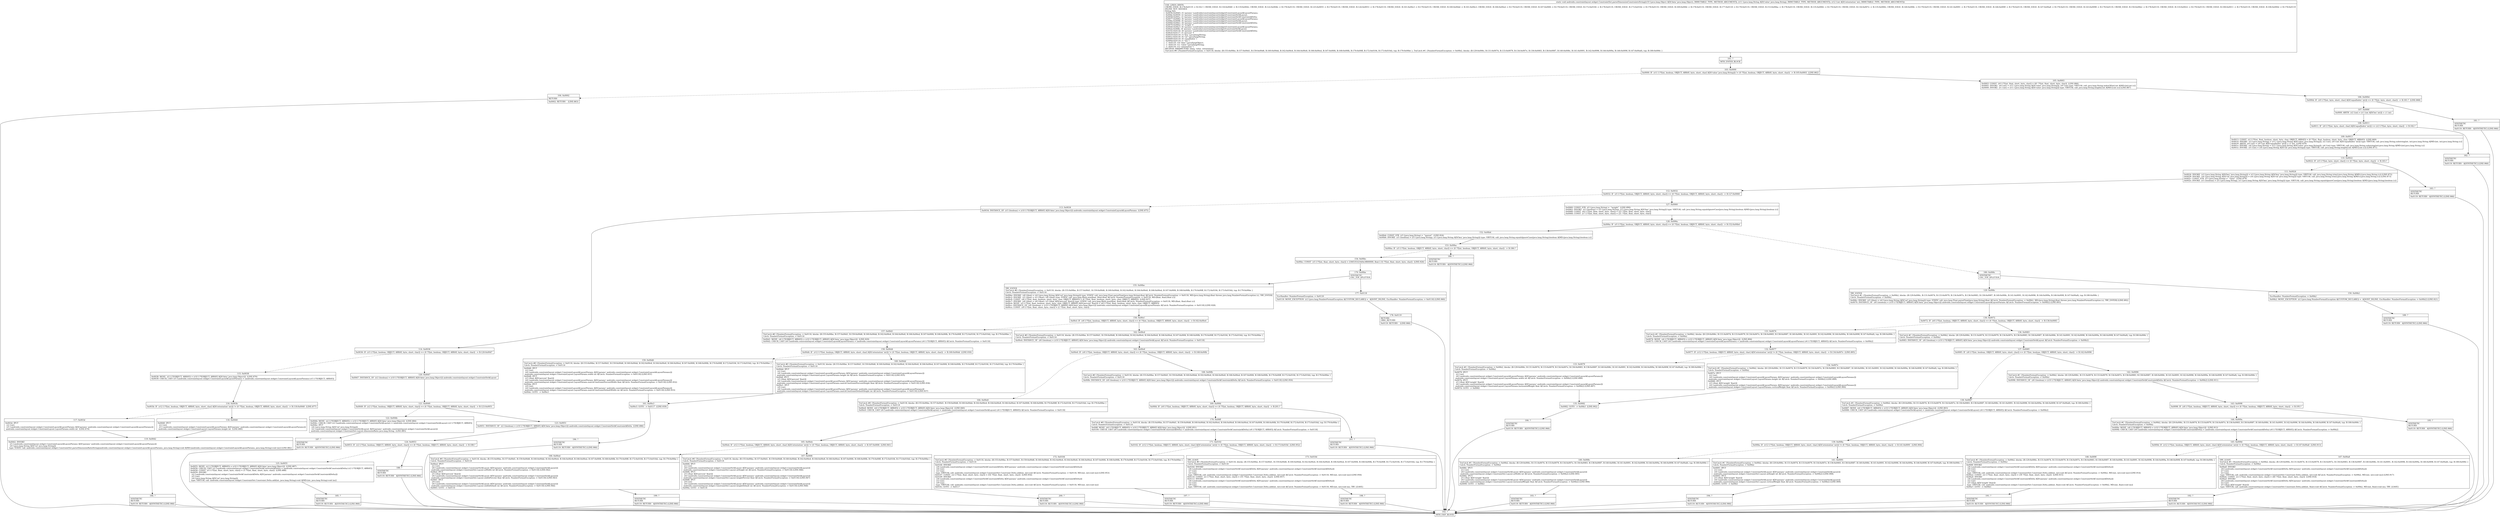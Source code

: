 digraph "CFG forandroidx.constraintlayout.widget.ConstraintSet.parseDimensionConstraintsString(Ljava\/lang\/Object;Ljava\/lang\/String;I)V" {
Node_101 [shape=record,label="{101\:\ ?|MTH_ENTER_BLOCK\l}"];
Node_103 [shape=record,label="{103\:\ 0x0000|0x0000: IF  (r11 I:??[int, boolean, OBJECT, ARRAY, byte, short, char] A[D('value' java.lang.String)]) != (0 ??[int, boolean, OBJECT, ARRAY, byte, short, char])  \-\> B:105:0x0003  (LINE:862)\l}"];
Node_104 [shape=record,label="{104\:\ 0x0002|RETURN\l|0x0002: RETURN    (LINE:863)\l}"];
Node_102 [shape=record,label="{102\:\ ?|MTH_EXIT_BLOCK\l}"];
Node_105 [shape=record,label="{105\:\ 0x0003|0x0003: CONST  (r0 I:??[int, float, short, byte, char]) = (61 ??[int, float, short, byte, char])  (LINE:866)\l0x0005: INVOKE  (r0 I:int) = (r11 I:java.lang.String A[D('value' java.lang.String)]), (r0 I:int) type: VIRTUAL call: java.lang.String.indexOf(int):int A[MD:(int):int (c)]\l0x0009: INVOKE  (r1 I:int) = (r11 I:java.lang.String A[D('value' java.lang.String)]) type: VIRTUAL call: java.lang.String.length():int A[MD:():int (c)] (LINE:867)\l}"];
Node_106 [shape=record,label="{106\:\ 0x000d|0x000d: IF  (r0 I:??[int, byte, short, char] A[D('equalIndex' int)]) \<= (0 ??[int, byte, short, char])  \-\> B:181:?  (LINE:868)\l}"];
Node_107 [shape=record,label="{107\:\ 0x000f|0x000f: ARITH  (r2 I:int) = (r1 I:int A[D('len' int)]) + (\-1 int) \l}"];
Node_108 [shape=record,label="{108\:\ 0x0011|0x0011: IF  (r0 I:??[int, byte, short, char] A[D('equalIndex' int)]) \>= (r2 I:??[int, byte, short, char])  \-\> B:182:? \l}"];
Node_109 [shape=record,label="{109\:\ 0x0013|0x0013: CONST  (r2 I:??[int, float, boolean, short, byte, char, OBJECT, ARRAY]) = (0 ??[int, float, boolean, short, byte, char, OBJECT, ARRAY])  (LINE:869)\l0x0014: INVOKE  (r3 I:java.lang.String) = (r11 I:java.lang.String A[D('value' java.lang.String)]), (r2 I:int), (r0 I:int A[D('equalIndex' int)]) type: VIRTUAL call: java.lang.String.substring(int, int):java.lang.String A[MD:(int, int):java.lang.String (c)]\l0x0018: ARITH  (r4 I:int) = (r0 I:int A[D('equalIndex' int)]) + (1 int)  (LINE:870)\l0x001a: INVOKE  (r4 I:java.lang.String) = (r11 I:java.lang.String A[D('value' java.lang.String)]), (r4 I:int) type: VIRTUAL call: java.lang.String.substring(int):java.lang.String A[MD:(int):java.lang.String (c)]\l0x001e: INVOKE  (r5 I:int) = (r4 I:java.lang.String A[D('val' java.lang.String)]) type: VIRTUAL call: java.lang.String.length():int A[MD:():int (c)] (LINE:871)\l}"];
Node_110 [shape=record,label="{110\:\ 0x0022|0x0022: IF  (r5 I:??[int, byte, short, char]) \<= (0 ??[int, byte, short, char])  \-\> B:183:? \l}"];
Node_111 [shape=record,label="{111\:\ 0x0024|0x0024: INVOKE  (r3 I:java.lang.String A[D('key' java.lang.String)]) = (r3 I:java.lang.String A[D('key' java.lang.String)]) type: VIRTUAL call: java.lang.String.trim():java.lang.String A[MD:():java.lang.String (c)] (LINE:872)\l0x0028: INVOKE  (r4 I:java.lang.String A[D('val' java.lang.String)]) = (r4 I:java.lang.String A[D('val' java.lang.String)]) type: VIRTUAL call: java.lang.String.trim():java.lang.String A[MD:():java.lang.String (c)] (LINE:873)\l0x002c: CONST_STR  (r5 I:java.lang.String) =  \"ratio\"  (LINE:874)\l0x002e: INVOKE  (r5 I:boolean) = (r5 I:java.lang.String), (r3 I:java.lang.String A[D('key' java.lang.String)]) type: VIRTUAL call: java.lang.String.equalsIgnoreCase(java.lang.String):boolean A[MD:(java.lang.String):boolean (c)]\l}"];
Node_112 [shape=record,label="{112\:\ 0x0032|0x0032: IF  (r5 I:??[int, boolean, OBJECT, ARRAY, byte, short, char]) == (0 ??[int, boolean, OBJECT, ARRAY, byte, short, char])  \-\> B:127:0x0060 \l}"];
Node_113 [shape=record,label="{113\:\ 0x0034|0x0034: INSTANCE_OF  (r5 I:boolean) = (r10 I:??[OBJECT, ARRAY] A[D('data' java.lang.Object)]) androidx.constraintlayout.widget.ConstraintLayout$LayoutParams  (LINE:875)\l}"];
Node_114 [shape=record,label="{114\:\ 0x0036|0x0036: IF  (r5 I:??[int, boolean, OBJECT, ARRAY, byte, short, char]) == (0 ??[int, boolean, OBJECT, ARRAY, byte, short, char])  \-\> B:120:0x0047 \l}"];
Node_115 [shape=record,label="{115\:\ 0x0038|0x0038: MOVE  (r5 I:??[OBJECT, ARRAY]) = (r10 I:??[OBJECT, ARRAY] A[D('data' java.lang.Object)])  (LINE:876)\l0x0039: CHECK_CAST (r5 I:androidx.constraintlayout.widget.ConstraintLayout$LayoutParams) = (androidx.constraintlayout.widget.ConstraintLayout$LayoutParams) (r5 I:??[OBJECT, ARRAY]) \l}"];
Node_116 [shape=record,label="{116\:\ 0x003b|0x003b: IF  (r12 I:??[int, boolean, OBJECT, ARRAY, byte, short, char] A[D('orientation' int)]) != (0 ??[int, boolean, OBJECT, ARRAY, byte, short, char])  \-\> B:118:0x0040  (LINE:877)\l}"];
Node_117 [shape=record,label="{117\:\ 0x003d|0x003d: IPUT  \l  (r2 I:int)\l  (r5 I:androidx.constraintlayout.widget.ConstraintLayout$LayoutParams A[D('params' androidx.constraintlayout.widget.ConstraintLayout$LayoutParams)])\l androidx.constraintlayout.widget.ConstraintLayout.LayoutParams.width int  (LINE:878)\l}"];
Node_119 [shape=record,label="{119\:\ 0x0042|0x0042: INVOKE  \l  (r5 I:androidx.constraintlayout.widget.ConstraintLayout$LayoutParams A[D('params' androidx.constraintlayout.widget.ConstraintLayout$LayoutParams)])\l  (r4 I:java.lang.String A[D('val' java.lang.String)])\l type: STATIC call: androidx.constraintlayout.widget.ConstraintSet.parseDimensionRatioString(androidx.constraintlayout.widget.ConstraintLayout$LayoutParams, java.lang.String):void A[MD:(androidx.constraintlayout.widget.ConstraintLayout$LayoutParams, java.lang.String):void (m)] (LINE:882)\l}"];
Node_184 [shape=record,label="{184\:\ ?|SYNTHETIC\lRETURN\l|0x0119: RETURN   A[SYNTHETIC] (LINE:966)\l}"];
Node_118 [shape=record,label="{118\:\ 0x0040|0x0040: IPUT  \l  (r2 I:int)\l  (r5 I:androidx.constraintlayout.widget.ConstraintLayout$LayoutParams A[D('params' androidx.constraintlayout.widget.ConstraintLayout$LayoutParams)])\l androidx.constraintlayout.widget.ConstraintLayout.LayoutParams.height int  (LINE:880)\l}"];
Node_120 [shape=record,label="{120\:\ 0x0047|0x0047: INSTANCE_OF  (r2 I:boolean) = (r10 I:??[OBJECT, ARRAY] A[D('data' java.lang.Object)]) androidx.constraintlayout.widget.ConstraintSet$Layout \l}"];
Node_121 [shape=record,label="{121\:\ 0x0049|0x0049: IF  (r2 I:??[int, boolean, OBJECT, ARRAY, byte, short, char]) == (0 ??[int, boolean, OBJECT, ARRAY, byte, short, char])  \-\> B:123:0x0051 \l}"];
Node_122 [shape=record,label="{122\:\ 0x004b|0x004b: MOVE  (r2 I:??[OBJECT, ARRAY]) = (r10 I:??[OBJECT, ARRAY] A[D('data' java.lang.Object)])  (LINE:884)\l0x004c: CHECK_CAST (r2 I:androidx.constraintlayout.widget.ConstraintSet$Layout) = (androidx.constraintlayout.widget.ConstraintSet$Layout) (r2 I:??[OBJECT, ARRAY]) \l0x004e: IPUT  \l  (r4 I:java.lang.String A[D('val' java.lang.String)])\l  (r2 I:androidx.constraintlayout.widget.ConstraintSet$Layout A[D('params' androidx.constraintlayout.widget.ConstraintSet$Layout)])\l androidx.constraintlayout.widget.ConstraintSet.Layout.dimensionRatio java.lang.String  (LINE:885)\l}"];
Node_187 [shape=record,label="{187\:\ ?|SYNTHETIC\lRETURN\l|0x0119: RETURN   A[SYNTHETIC] (LINE:966)\l}"];
Node_123 [shape=record,label="{123\:\ 0x0051|0x0051: INSTANCE_OF  (r2 I:boolean) = (r10 I:??[OBJECT, ARRAY] A[D('data' java.lang.Object)]) androidx.constraintlayout.widget.ConstraintSet$Constraint$Delta  (LINE:886)\l}"];
Node_124 [shape=record,label="{124\:\ 0x0053|0x0053: IF  (r2 I:??[int, boolean, OBJECT, ARRAY, byte, short, char]) == (0 ??[int, boolean, OBJECT, ARRAY, byte, short, char])  \-\> B:188:? \l}"];
Node_125 [shape=record,label="{125\:\ 0x0055|0x0055: MOVE  (r2 I:??[OBJECT, ARRAY]) = (r10 I:??[OBJECT, ARRAY] A[D('data' java.lang.Object)])  (LINE:887)\l0x0056: CHECK_CAST (r2 I:androidx.constraintlayout.widget.ConstraintSet$Constraint$Delta) = (androidx.constraintlayout.widget.ConstraintSet$Constraint$Delta) (r2 I:??[OBJECT, ARRAY]) \l0x0058: CONST  (r5 I:??[int, float, short, byte, char]) = (5 ??[int, float, short, byte, char])  (LINE:888)\l0x0059: INVOKE  \l  (r2 I:androidx.constraintlayout.widget.ConstraintSet$Constraint$Delta A[D('params' androidx.constraintlayout.widget.ConstraintSet$Constraint$Delta)])\l  (r5 I:int)\l  (r4 I:java.lang.String A[D('val' java.lang.String)])\l type: VIRTUAL call: androidx.constraintlayout.widget.ConstraintSet.Constraint.Delta.add(int, java.lang.String):void A[MD:(int, java.lang.String):void (m)]\l}"];
Node_185 [shape=record,label="{185\:\ ?|SYNTHETIC\lRETURN\l|0x0119: RETURN   A[SYNTHETIC] (LINE:966)\l}"];
Node_188 [shape=record,label="{188\:\ ?|SYNTHETIC\lRETURN\l|0x0119: RETURN   A[SYNTHETIC] (LINE:966)\l}"];
Node_127 [shape=record,label="{127\:\ 0x0060|0x0060: CONST_STR  (r5 I:java.lang.String) =  \"weight\"  (LINE:890)\l0x0062: INVOKE  (r5 I:boolean) = (r5 I:java.lang.String), (r3 I:java.lang.String A[D('key' java.lang.String)]) type: VIRTUAL call: java.lang.String.equalsIgnoreCase(java.lang.String):boolean A[MD:(java.lang.String):boolean (c)]\l0x0066: CONST  (r6 I:??[int, float, short, byte, char]) = (23 ??[int, float, short, byte, char]) \l0x0068: CONST  (r7 I:??[int, float, short, byte, char]) = (21 ??[int, float, short, byte, char]) \l}"];
Node_128 [shape=record,label="{128\:\ 0x006a|0x006a: IF  (r5 I:??[int, boolean, OBJECT, ARRAY, byte, short, char]) == (0 ??[int, boolean, OBJECT, ARRAY, byte, short, char])  \-\> B:152:0x00b4 \l}"];
Node_152 [shape=record,label="{152\:\ 0x00b4|0x00b4: CONST_STR  (r5 I:java.lang.String) =  \"parent\"  (LINE:924)\l0x00b6: INVOKE  (r5 I:boolean) = (r5 I:java.lang.String), (r3 I:java.lang.String A[D('key' java.lang.String)]) type: VIRTUAL call: java.lang.String.equalsIgnoreCase(java.lang.String):boolean A[MD:(java.lang.String):boolean (c)]\l}"];
Node_153 [shape=record,label="{153\:\ 0x00ba|0x00ba: IF  (r5 I:??[int, boolean, OBJECT, ARRAY, byte, short, char]) == (0 ??[int, boolean, OBJECT, ARRAY, byte, short, char])  \-\> B:186:? \l}"];
Node_154 [shape=record,label="{154\:\ 0x00bc|0x00bc: CONST  (r5 I:??[int, float, short, byte, char]) = (1065353216(0x3f800000, float:1.0) ??[int, float, short, byte, char])  (LINE:926)\l}"];
Node_179 [shape=record,label="{179\:\ 0x00be|SYNTHETIC\lEXC_TOP_SPLITTER\l}"];
Node_155 [shape=record,label="{155\:\ 0x00be|TRY_ENTER\lTryCatch #0 \{NumberFormatException \-\> 0x0118, blocks: (B:155:0x00be, B:157:0x00d1, B:159:0x00d6, B:160:0x00dd, B:162:0x00e4, B:164:0x00e8, B:166:0x00ed, B:167:0x00f4, B:168:0x00fb, B:170:0x00ff, B:172:0x0104, B:173:0x010d), top: B:179:0x00be \}\lCatch: NumberFormatException \-\> 0x0118\l|0x00be: INVOKE  (r8 I:float) = (r4 I:java.lang.String A[D('val' java.lang.String)]) type: STATIC call: java.lang.Float.parseFloat(java.lang.String):float A[Catch: NumberFormatException \-\> 0x0118, MD:(java.lang.String):float throws java.lang.NumberFormatException (c), TRY_ENTER]\l0x00c2: INVOKE  (r5 I:float) = (r5 I:float), (r8 I:float) type: STATIC call: java.lang.Math.min(float, float):float A[Catch: NumberFormatException \-\> 0x0118, MD:(float, float):float (c)]\l0x00c6: CONST  (r8 I:??[int, float, boolean, short, byte, char, OBJECT, ARRAY]) = (0 ??[int, float, boolean, short, byte, char, OBJECT, ARRAY])  (LINE:927)\l0x00c7: INVOKE  (r8 I:float) = (r8 I:float), (r5 I:float A[D('percent' float)]) type: STATIC call: java.lang.Math.max(float, float):float A[Catch: NumberFormatException \-\> 0x0118, MD:(float, float):float (c)]\l0x00cb: MOVE  (r5 I:??[int, float, boolean, short, byte, char, OBJECT, ARRAY] A[D('percent' float)]) = (r8 I:??[int, float, boolean, short, byte, char, OBJECT, ARRAY]) \l0x00cc: INSTANCE_OF  (r8 I:boolean) = (r10 I:??[OBJECT, ARRAY] A[D('data' java.lang.Object)]) androidx.constraintlayout.widget.ConstraintLayout$LayoutParams A[Catch: NumberFormatException \-\> 0x0118] (LINE:928)\l0x00ce: CONST  (r9 I:??[int, float, short, byte, char]) = (2 ??[int, float, short, byte, char]) \l}"];
Node_156 [shape=record,label="{156\:\ 0x00cf|0x00cf: IF  (r8 I:??[int, boolean, OBJECT, ARRAY, byte, short, char]) == (0 ??[int, boolean, OBJECT, ARRAY, byte, short, char])  \-\> B:162:0x00e4 \l}"];
Node_157 [shape=record,label="{157\:\ 0x00d1|TryCatch #0 \{NumberFormatException \-\> 0x0118, blocks: (B:155:0x00be, B:157:0x00d1, B:159:0x00d6, B:160:0x00dd, B:162:0x00e4, B:164:0x00e8, B:166:0x00ed, B:167:0x00f4, B:168:0x00fb, B:170:0x00ff, B:172:0x0104, B:173:0x010d), top: B:179:0x00be \}\lCatch: NumberFormatException \-\> 0x0118\l|0x00d1: MOVE  (r6 I:??[OBJECT, ARRAY]) = (r10 I:??[OBJECT, ARRAY] A[D('data' java.lang.Object)])  (LINE:929)\l0x00d2: CHECK_CAST (r6 I:androidx.constraintlayout.widget.ConstraintLayout$LayoutParams) = (androidx.constraintlayout.widget.ConstraintLayout$LayoutParams) (r6 I:??[OBJECT, ARRAY]) A[Catch: NumberFormatException \-\> 0x0118]\l}"];
Node_158 [shape=record,label="{158\:\ 0x00d4|0x00d4: IF  (r12 I:??[int, boolean, OBJECT, ARRAY, byte, short, char] A[D('orientation' int)]) != (0 ??[int, boolean, OBJECT, ARRAY, byte, short, char])  \-\> B:160:0x00dd  (LINE:930)\l}"];
Node_159 [shape=record,label="{159\:\ 0x00d6|TryCatch #0 \{NumberFormatException \-\> 0x0118, blocks: (B:155:0x00be, B:157:0x00d1, B:159:0x00d6, B:160:0x00dd, B:162:0x00e4, B:164:0x00e8, B:166:0x00ed, B:167:0x00f4, B:168:0x00fb, B:170:0x00ff, B:172:0x0104, B:173:0x010d), top: B:179:0x00be \}\lCatch: NumberFormatException \-\> 0x0118\l|0x00d6: IPUT  \l  (r2 I:int)\l  (r6 I:androidx.constraintlayout.widget.ConstraintLayout$LayoutParams A[D('params' androidx.constraintlayout.widget.ConstraintLayout$LayoutParams)])\l androidx.constraintlayout.widget.ConstraintLayout.LayoutParams.width int A[Catch: NumberFormatException \-\> 0x0118] (LINE:931)\l0x00d8: IPUT  \l  (r5 I:float A[D('percent' float)])\l  (r6 I:androidx.constraintlayout.widget.ConstraintLayout$LayoutParams A[D('params' androidx.constraintlayout.widget.ConstraintLayout$LayoutParams)])\l androidx.constraintlayout.widget.ConstraintLayout.LayoutParams.matchConstraintPercentWidth float A[Catch: NumberFormatException \-\> 0x0118] (LINE:932)\l0x00da: IPUT  \l  (r9 I:int)\l  (r6 I:androidx.constraintlayout.widget.ConstraintLayout$LayoutParams A[D('params' androidx.constraintlayout.widget.ConstraintLayout$LayoutParams)])\l androidx.constraintlayout.widget.ConstraintLayout.LayoutParams.matchConstraintDefaultWidth int A[Catch: NumberFormatException \-\> 0x0118] (LINE:933)\l0x00dc: GOTO  \-\> 0x00e3 \l}"];
Node_161 [shape=record,label="{161\:\ 0x00e3|0x00e3: GOTO  \-\> 0x0117  (LINE:939)\l}"];
Node_196 [shape=record,label="{196\:\ ?|SYNTHETIC\lRETURN\l|0x0119: RETURN   A[SYNTHETIC] (LINE:966)\l}"];
Node_160 [shape=record,label="{160\:\ 0x00dd|TryCatch #0 \{NumberFormatException \-\> 0x0118, blocks: (B:155:0x00be, B:157:0x00d1, B:159:0x00d6, B:160:0x00dd, B:162:0x00e4, B:164:0x00e8, B:166:0x00ed, B:167:0x00f4, B:168:0x00fb, B:170:0x00ff, B:172:0x0104, B:173:0x010d), top: B:179:0x00be \}\lCatch: NumberFormatException \-\> 0x0118\l|0x00dd: IPUT  \l  (r2 I:int)\l  (r6 I:androidx.constraintlayout.widget.ConstraintLayout$LayoutParams A[D('params' androidx.constraintlayout.widget.ConstraintLayout$LayoutParams)])\l androidx.constraintlayout.widget.ConstraintLayout.LayoutParams.height int A[Catch: NumberFormatException \-\> 0x0118] (LINE:935)\l0x00df: IPUT  \l  (r5 I:float A[D('percent' float)])\l  (r6 I:androidx.constraintlayout.widget.ConstraintLayout$LayoutParams A[D('params' androidx.constraintlayout.widget.ConstraintLayout$LayoutParams)])\l androidx.constraintlayout.widget.ConstraintLayout.LayoutParams.matchConstraintPercentHeight float A[Catch: NumberFormatException \-\> 0x0118] (LINE:936)\l0x00e1: IPUT  \l  (r9 I:int)\l  (r6 I:androidx.constraintlayout.widget.ConstraintLayout$LayoutParams A[D('params' androidx.constraintlayout.widget.ConstraintLayout$LayoutParams)])\l androidx.constraintlayout.widget.ConstraintLayout.LayoutParams.matchConstraintDefaultHeight int A[Catch: NumberFormatException \-\> 0x0118] (LINE:937)\l}"];
Node_162 [shape=record,label="{162\:\ 0x00e4|TryCatch #0 \{NumberFormatException \-\> 0x0118, blocks: (B:155:0x00be, B:157:0x00d1, B:159:0x00d6, B:160:0x00dd, B:162:0x00e4, B:164:0x00e8, B:166:0x00ed, B:167:0x00f4, B:168:0x00fb, B:170:0x00ff, B:172:0x0104, B:173:0x010d), top: B:179:0x00be \}\lCatch: NumberFormatException \-\> 0x0118\l|0x00e4: INSTANCE_OF  (r8 I:boolean) = (r10 I:??[OBJECT, ARRAY] A[D('data' java.lang.Object)]) androidx.constraintlayout.widget.ConstraintSet$Layout A[Catch: NumberFormatException \-\> 0x0118]\l}"];
Node_163 [shape=record,label="{163\:\ 0x00e6|0x00e6: IF  (r8 I:??[int, boolean, OBJECT, ARRAY, byte, short, char]) == (0 ??[int, boolean, OBJECT, ARRAY, byte, short, char])  \-\> B:168:0x00fb \l}"];
Node_164 [shape=record,label="{164\:\ 0x00e8|TryCatch #0 \{NumberFormatException \-\> 0x0118, blocks: (B:155:0x00be, B:157:0x00d1, B:159:0x00d6, B:160:0x00dd, B:162:0x00e4, B:164:0x00e8, B:166:0x00ed, B:167:0x00f4, B:168:0x00fb, B:170:0x00ff, B:172:0x0104, B:173:0x010d), top: B:179:0x00be \}\lCatch: NumberFormatException \-\> 0x0118\l|0x00e8: MOVE  (r6 I:??[OBJECT, ARRAY]) = (r10 I:??[OBJECT, ARRAY] A[D('data' java.lang.Object)])  (LINE:940)\l0x00e9: CHECK_CAST (r6 I:androidx.constraintlayout.widget.ConstraintSet$Layout) = (androidx.constraintlayout.widget.ConstraintSet$Layout) (r6 I:??[OBJECT, ARRAY]) A[Catch: NumberFormatException \-\> 0x0118]\l}"];
Node_165 [shape=record,label="{165\:\ 0x00eb|0x00eb: IF  (r12 I:??[int, boolean, OBJECT, ARRAY, byte, short, char] A[D('orientation' int)]) != (0 ??[int, boolean, OBJECT, ARRAY, byte, short, char])  \-\> B:167:0x00f4  (LINE:941)\l}"];
Node_166 [shape=record,label="{166\:\ 0x00ed|TryCatch #0 \{NumberFormatException \-\> 0x0118, blocks: (B:155:0x00be, B:157:0x00d1, B:159:0x00d6, B:160:0x00dd, B:162:0x00e4, B:164:0x00e8, B:166:0x00ed, B:167:0x00f4, B:168:0x00fb, B:170:0x00ff, B:172:0x0104, B:173:0x010d), top: B:179:0x00be \}\lCatch: NumberFormatException \-\> 0x0118\l|0x00ed: IPUT  \l  (r2 I:int)\l  (r6 I:androidx.constraintlayout.widget.ConstraintSet$Layout A[D('params' androidx.constraintlayout.widget.ConstraintSet$Layout)])\l androidx.constraintlayout.widget.ConstraintSet.Layout.mWidth int A[Catch: NumberFormatException \-\> 0x0118] (LINE:942)\l0x00ef: IPUT  \l  (r5 I:float A[D('percent' float)])\l  (r6 I:androidx.constraintlayout.widget.ConstraintSet$Layout A[D('params' androidx.constraintlayout.widget.ConstraintSet$Layout)])\l androidx.constraintlayout.widget.ConstraintSet.Layout.widthPercent float A[Catch: NumberFormatException \-\> 0x0118] (LINE:943)\l0x00f1: IPUT  \l  (r9 I:int)\l  (r6 I:androidx.constraintlayout.widget.ConstraintSet$Layout A[D('params' androidx.constraintlayout.widget.ConstraintSet$Layout)])\l androidx.constraintlayout.widget.ConstraintSet.Layout.widthDefault int A[Catch: NumberFormatException \-\> 0x0118] (LINE:944)\l0x00f3: GOTO  \-\> 0x0116 \l}"];
Node_199 [shape=record,label="{199\:\ ?|SYNTHETIC\lRETURN\l|0x0119: RETURN   A[SYNTHETIC] (LINE:966)\l}"];
Node_167 [shape=record,label="{167\:\ 0x00f4|TryCatch #0 \{NumberFormatException \-\> 0x0118, blocks: (B:155:0x00be, B:157:0x00d1, B:159:0x00d6, B:160:0x00dd, B:162:0x00e4, B:164:0x00e8, B:166:0x00ed, B:167:0x00f4, B:168:0x00fb, B:170:0x00ff, B:172:0x0104, B:173:0x010d), top: B:179:0x00be \}\lCatch: NumberFormatException \-\> 0x0118\l|0x00f4: IPUT  \l  (r2 I:int)\l  (r6 I:androidx.constraintlayout.widget.ConstraintSet$Layout A[D('params' androidx.constraintlayout.widget.ConstraintSet$Layout)])\l androidx.constraintlayout.widget.ConstraintSet.Layout.mHeight int A[Catch: NumberFormatException \-\> 0x0118] (LINE:946)\l0x00f6: IPUT  \l  (r5 I:float A[D('percent' float)])\l  (r6 I:androidx.constraintlayout.widget.ConstraintSet$Layout A[D('params' androidx.constraintlayout.widget.ConstraintSet$Layout)])\l androidx.constraintlayout.widget.ConstraintSet.Layout.heightPercent float A[Catch: NumberFormatException \-\> 0x0118] (LINE:947)\l0x00f8: IPUT  \l  (r9 I:int)\l  (r6 I:androidx.constraintlayout.widget.ConstraintSet$Layout A[D('params' androidx.constraintlayout.widget.ConstraintSet$Layout)])\l androidx.constraintlayout.widget.ConstraintSet.Layout.heightDefault int A[Catch: NumberFormatException \-\> 0x0118] (LINE:948)\l0x00fa: GOTO  \-\> 0x0116 \l}"];
Node_200 [shape=record,label="{200\:\ ?|SYNTHETIC\lRETURN\l|0x0119: RETURN   A[SYNTHETIC] (LINE:966)\l}"];
Node_168 [shape=record,label="{168\:\ 0x00fb|TryCatch #0 \{NumberFormatException \-\> 0x0118, blocks: (B:155:0x00be, B:157:0x00d1, B:159:0x00d6, B:160:0x00dd, B:162:0x00e4, B:164:0x00e8, B:166:0x00ed, B:167:0x00f4, B:168:0x00fb, B:170:0x00ff, B:172:0x0104, B:173:0x010d), top: B:179:0x00be \}\lCatch: NumberFormatException \-\> 0x0118\l|0x00fb: INSTANCE_OF  (r8 I:boolean) = (r10 I:??[OBJECT, ARRAY] A[D('data' java.lang.Object)]) androidx.constraintlayout.widget.ConstraintSet$Constraint$Delta A[Catch: NumberFormatException \-\> 0x0118] (LINE:950)\l}"];
Node_169 [shape=record,label="{169\:\ 0x00fd|0x00fd: IF  (r8 I:??[int, boolean, OBJECT, ARRAY, byte, short, char]) == (0 ??[int, boolean, OBJECT, ARRAY, byte, short, char])  \-\> B:201:? \l}"];
Node_170 [shape=record,label="{170\:\ 0x00ff|TryCatch #0 \{NumberFormatException \-\> 0x0118, blocks: (B:155:0x00be, B:157:0x00d1, B:159:0x00d6, B:160:0x00dd, B:162:0x00e4, B:164:0x00e8, B:166:0x00ed, B:167:0x00f4, B:168:0x00fb, B:170:0x00ff, B:172:0x0104, B:173:0x010d), top: B:179:0x00be \}\lCatch: NumberFormatException \-\> 0x0118\l|0x00ff: MOVE  (r8 I:??[OBJECT, ARRAY]) = (r10 I:??[OBJECT, ARRAY] A[D('data' java.lang.Object)])  (LINE:951)\l0x0100: CHECK_CAST (r8 I:androidx.constraintlayout.widget.ConstraintSet$Constraint$Delta) = (androidx.constraintlayout.widget.ConstraintSet$Constraint$Delta) (r8 I:??[OBJECT, ARRAY]) A[Catch: NumberFormatException \-\> 0x0118]\l}"];
Node_171 [shape=record,label="{171\:\ 0x0102|0x0102: IF  (r12 I:??[int, boolean, OBJECT, ARRAY, byte, short, char] A[D('orientation' int)]) != (0 ??[int, boolean, OBJECT, ARRAY, byte, short, char])  \-\> B:173:0x010d  (LINE:952)\l}"];
Node_172 [shape=record,label="{172\:\ 0x0104|TryCatch #0 \{NumberFormatException \-\> 0x0118, blocks: (B:155:0x00be, B:157:0x00d1, B:159:0x00d6, B:160:0x00dd, B:162:0x00e4, B:164:0x00e8, B:166:0x00ed, B:167:0x00f4, B:168:0x00fb, B:170:0x00ff, B:172:0x0104, B:173:0x010d), top: B:179:0x00be \}\lCatch: NumberFormatException \-\> 0x0118\l|0x0104: INVOKE  \l  (r8 I:androidx.constraintlayout.widget.ConstraintSet$Constraint$Delta A[D('params' androidx.constraintlayout.widget.ConstraintSet$Constraint$Delta)])\l  (r6 I:int)\l  (r2 I:int)\l type: VIRTUAL call: androidx.constraintlayout.widget.ConstraintSet.Constraint.Delta.add(int, int):void A[Catch: NumberFormatException \-\> 0x0118, MD:(int, int):void (m)] (LINE:953)\l0x0107: CONST  (r2 I:??[int, float, short, byte, char]) = (54 ??[int, float, short, byte, char])  (LINE:954)\l0x0109: INVOKE  \l  (r8 I:androidx.constraintlayout.widget.ConstraintSet$Constraint$Delta A[D('params' androidx.constraintlayout.widget.ConstraintSet$Constraint$Delta)])\l  (r2 I:int)\l  (r9 I:int)\l type: VIRTUAL call: androidx.constraintlayout.widget.ConstraintSet.Constraint.Delta.add(int, int):void A[Catch: NumberFormatException \-\> 0x0118, MD:(int, int):void (m)]\l0x010c: GOTO  \-\> 0x0117 \l}"];
Node_197 [shape=record,label="{197\:\ ?|SYNTHETIC\lRETURN\l|0x0119: RETURN   A[SYNTHETIC] (LINE:966)\l}"];
Node_173 [shape=record,label="{173\:\ 0x010d|TRY_LEAVE\lTryCatch #0 \{NumberFormatException \-\> 0x0118, blocks: (B:155:0x00be, B:157:0x00d1, B:159:0x00d6, B:160:0x00dd, B:162:0x00e4, B:164:0x00e8, B:166:0x00ed, B:167:0x00f4, B:168:0x00fb, B:170:0x00ff, B:172:0x0104, B:173:0x010d), top: B:179:0x00be \}\lCatch: NumberFormatException \-\> 0x0118\l|0x010d: INVOKE  \l  (r8 I:androidx.constraintlayout.widget.ConstraintSet$Constraint$Delta A[D('params' androidx.constraintlayout.widget.ConstraintSet$Constraint$Delta)])\l  (r7 I:int)\l  (r2 I:int)\l type: VIRTUAL call: androidx.constraintlayout.widget.ConstraintSet.Constraint.Delta.add(int, int):void A[Catch: NumberFormatException \-\> 0x0118, MD:(int, int):void (m)] (LINE:956)\l0x0110: CONST  (r2 I:??[int, float, short, byte, char]) = (55 ??[int, float, short, byte, char])  (LINE:957)\l0x0112: INVOKE  \l  (r8 I:androidx.constraintlayout.widget.ConstraintSet$Constraint$Delta A[D('params' androidx.constraintlayout.widget.ConstraintSet$Constraint$Delta)])\l  (r2 I:int)\l  (r9 I:int)\l type: VIRTUAL call: androidx.constraintlayout.widget.ConstraintSet.Constraint.Delta.add(int, int):void A[Catch: NumberFormatException \-\> 0x0118, MD:(int, int):void (m), TRY_LEAVE]\l}"];
Node_198 [shape=record,label="{198\:\ ?|SYNTHETIC\lRETURN\l|0x0119: RETURN   A[SYNTHETIC] (LINE:966)\l}"];
Node_201 [shape=record,label="{201\:\ ?|SYNTHETIC\lRETURN\l|0x0119: RETURN   A[SYNTHETIC] (LINE:966)\l}"];
Node_177 [shape=record,label="{177\:\ 0x0118|ExcHandler: NumberFormatException \-\> 0x0118\l|0x0118: MOVE_EXCEPTION  (r2 I:java.lang.NumberFormatException A[CUSTOM_DECLARE]) =  A[DONT_INLINE, ExcHandler: NumberFormatException \-\> 0x0118] (LINE:960)\l}"];
Node_178 [shape=record,label="{178\:\ 0x0119|RETURN\lORIG_RETURN\l|0x0119: RETURN    (LINE:966)\l}"];
Node_186 [shape=record,label="{186\:\ ?|SYNTHETIC\lRETURN\l|0x0119: RETURN   A[SYNTHETIC] (LINE:966)\l}"];
Node_180 [shape=record,label="{180\:\ 0x006c|SYNTHETIC\lEXC_TOP_SPLITTER\l}"];
Node_129 [shape=record,label="{129\:\ 0x006c|TRY_ENTER\lTryCatch #1 \{NumberFormatException \-\> 0x00b2, blocks: (B:129:0x006c, B:131:0x0074, B:133:0x0079, B:134:0x007e, B:136:0x0083, B:138:0x0087, B:140:0x008c, B:141:0x0091, B:142:0x0096, B:144:0x009a, B:146:0x009f, B:147:0x00a8), top: B:180:0x006c \}\lCatch: NumberFormatException \-\> 0x00b2\l|0x006c: INVOKE  (r5 I:float) = (r4 I:java.lang.String A[D('val' java.lang.String)]) type: STATIC call: java.lang.Float.parseFloat(java.lang.String):float A[Catch: NumberFormatException \-\> 0x00b2, MD:(java.lang.String):float throws java.lang.NumberFormatException (c), TRY_ENTER] (LINE:892)\l0x0070: INSTANCE_OF  (r8 I:boolean) = (r10 I:??[OBJECT, ARRAY] A[D('data' java.lang.Object)]) androidx.constraintlayout.widget.ConstraintLayout$LayoutParams A[Catch: NumberFormatException \-\> 0x00b2] (LINE:893)\l}"];
Node_130 [shape=record,label="{130\:\ 0x0072|0x0072: IF  (r8 I:??[int, boolean, OBJECT, ARRAY, byte, short, char]) == (0 ??[int, boolean, OBJECT, ARRAY, byte, short, char])  \-\> B:136:0x0083 \l}"];
Node_131 [shape=record,label="{131\:\ 0x0074|TryCatch #1 \{NumberFormatException \-\> 0x00b2, blocks: (B:129:0x006c, B:131:0x0074, B:133:0x0079, B:134:0x007e, B:136:0x0083, B:138:0x0087, B:140:0x008c, B:141:0x0091, B:142:0x0096, B:144:0x009a, B:146:0x009f, B:147:0x00a8), top: B:180:0x006c \}\lCatch: NumberFormatException \-\> 0x00b2\l|0x0074: MOVE  (r6 I:??[OBJECT, ARRAY]) = (r10 I:??[OBJECT, ARRAY] A[D('data' java.lang.Object)])  (LINE:894)\l0x0075: CHECK_CAST (r6 I:androidx.constraintlayout.widget.ConstraintLayout$LayoutParams) = (androidx.constraintlayout.widget.ConstraintLayout$LayoutParams) (r6 I:??[OBJECT, ARRAY]) A[Catch: NumberFormatException \-\> 0x00b2]\l}"];
Node_132 [shape=record,label="{132\:\ 0x0077|0x0077: IF  (r12 I:??[int, boolean, OBJECT, ARRAY, byte, short, char] A[D('orientation' int)]) != (0 ??[int, boolean, OBJECT, ARRAY, byte, short, char])  \-\> B:134:0x007e  (LINE:895)\l}"];
Node_133 [shape=record,label="{133\:\ 0x0079|TryCatch #1 \{NumberFormatException \-\> 0x00b2, blocks: (B:129:0x006c, B:131:0x0074, B:133:0x0079, B:134:0x007e, B:136:0x0083, B:138:0x0087, B:140:0x008c, B:141:0x0091, B:142:0x0096, B:144:0x009a, B:146:0x009f, B:147:0x00a8), top: B:180:0x006c \}\lCatch: NumberFormatException \-\> 0x00b2\l|0x0079: IPUT  \l  (r2 I:int)\l  (r6 I:androidx.constraintlayout.widget.ConstraintLayout$LayoutParams A[D('params' androidx.constraintlayout.widget.ConstraintLayout$LayoutParams)])\l androidx.constraintlayout.widget.ConstraintLayout.LayoutParams.width int A[Catch: NumberFormatException \-\> 0x00b2] (LINE:896)\l0x007b: IPUT  \l  (r5 I:float A[D('weight' float)])\l  (r6 I:androidx.constraintlayout.widget.ConstraintLayout$LayoutParams A[D('params' androidx.constraintlayout.widget.ConstraintLayout$LayoutParams)])\l androidx.constraintlayout.widget.ConstraintLayout.LayoutParams.horizontalWeight float A[Catch: NumberFormatException \-\> 0x00b2] (LINE:897)\l0x007d: GOTO  \-\> 0x0082 \l}"];
Node_135 [shape=record,label="{135\:\ 0x0082|0x0082: GOTO  \-\> 0x00b3  (LINE:902)\l}"];
Node_190 [shape=record,label="{190\:\ ?|SYNTHETIC\lRETURN\l|0x0119: RETURN   A[SYNTHETIC] (LINE:966)\l}"];
Node_134 [shape=record,label="{134\:\ 0x007e|TryCatch #1 \{NumberFormatException \-\> 0x00b2, blocks: (B:129:0x006c, B:131:0x0074, B:133:0x0079, B:134:0x007e, B:136:0x0083, B:138:0x0087, B:140:0x008c, B:141:0x0091, B:142:0x0096, B:144:0x009a, B:146:0x009f, B:147:0x00a8), top: B:180:0x006c \}\lCatch: NumberFormatException \-\> 0x00b2\l|0x007e: IPUT  \l  (r2 I:int)\l  (r6 I:androidx.constraintlayout.widget.ConstraintLayout$LayoutParams A[D('params' androidx.constraintlayout.widget.ConstraintLayout$LayoutParams)])\l androidx.constraintlayout.widget.ConstraintLayout.LayoutParams.height int A[Catch: NumberFormatException \-\> 0x00b2] (LINE:899)\l0x0080: IPUT  \l  (r5 I:float A[D('weight' float)])\l  (r6 I:androidx.constraintlayout.widget.ConstraintLayout$LayoutParams A[D('params' androidx.constraintlayout.widget.ConstraintLayout$LayoutParams)])\l androidx.constraintlayout.widget.ConstraintLayout.LayoutParams.verticalWeight float A[Catch: NumberFormatException \-\> 0x00b2] (LINE:900)\l}"];
Node_136 [shape=record,label="{136\:\ 0x0083|TryCatch #1 \{NumberFormatException \-\> 0x00b2, blocks: (B:129:0x006c, B:131:0x0074, B:133:0x0079, B:134:0x007e, B:136:0x0083, B:138:0x0087, B:140:0x008c, B:141:0x0091, B:142:0x0096, B:144:0x009a, B:146:0x009f, B:147:0x00a8), top: B:180:0x006c \}\lCatch: NumberFormatException \-\> 0x00b2\l|0x0083: INSTANCE_OF  (r8 I:boolean) = (r10 I:??[OBJECT, ARRAY] A[D('data' java.lang.Object)]) androidx.constraintlayout.widget.ConstraintSet$Layout A[Catch: NumberFormatException \-\> 0x00b2]\l}"];
Node_137 [shape=record,label="{137\:\ 0x0085|0x0085: IF  (r8 I:??[int, boolean, OBJECT, ARRAY, byte, short, char]) == (0 ??[int, boolean, OBJECT, ARRAY, byte, short, char])  \-\> B:142:0x0096 \l}"];
Node_138 [shape=record,label="{138\:\ 0x0087|TryCatch #1 \{NumberFormatException \-\> 0x00b2, blocks: (B:129:0x006c, B:131:0x0074, B:133:0x0079, B:134:0x007e, B:136:0x0083, B:138:0x0087, B:140:0x008c, B:141:0x0091, B:142:0x0096, B:144:0x009a, B:146:0x009f, B:147:0x00a8), top: B:180:0x006c \}\lCatch: NumberFormatException \-\> 0x00b2\l|0x0087: MOVE  (r6 I:??[OBJECT, ARRAY]) = (r10 I:??[OBJECT, ARRAY] A[D('data' java.lang.Object)])  (LINE:903)\l0x0088: CHECK_CAST (r6 I:androidx.constraintlayout.widget.ConstraintSet$Layout) = (androidx.constraintlayout.widget.ConstraintSet$Layout) (r6 I:??[OBJECT, ARRAY]) A[Catch: NumberFormatException \-\> 0x00b2]\l}"];
Node_139 [shape=record,label="{139\:\ 0x008a|0x008a: IF  (r12 I:??[int, boolean, OBJECT, ARRAY, byte, short, char] A[D('orientation' int)]) != (0 ??[int, boolean, OBJECT, ARRAY, byte, short, char])  \-\> B:141:0x0091  (LINE:904)\l}"];
Node_140 [shape=record,label="{140\:\ 0x008c|TryCatch #1 \{NumberFormatException \-\> 0x00b2, blocks: (B:129:0x006c, B:131:0x0074, B:133:0x0079, B:134:0x007e, B:136:0x0083, B:138:0x0087, B:140:0x008c, B:141:0x0091, B:142:0x0096, B:144:0x009a, B:146:0x009f, B:147:0x00a8), top: B:180:0x006c \}\lCatch: NumberFormatException \-\> 0x00b2\l|0x008c: IPUT  \l  (r2 I:int)\l  (r6 I:androidx.constraintlayout.widget.ConstraintSet$Layout A[D('params' androidx.constraintlayout.widget.ConstraintSet$Layout)])\l androidx.constraintlayout.widget.ConstraintSet.Layout.mWidth int A[Catch: NumberFormatException \-\> 0x00b2] (LINE:905)\l0x008e: IPUT  \l  (r5 I:float A[D('weight' float)])\l  (r6 I:androidx.constraintlayout.widget.ConstraintSet$Layout A[D('params' androidx.constraintlayout.widget.ConstraintSet$Layout)])\l androidx.constraintlayout.widget.ConstraintSet.Layout.horizontalWeight float A[Catch: NumberFormatException \-\> 0x00b2] (LINE:906)\l0x0090: GOTO  \-\> 0x00b1 \l}"];
Node_193 [shape=record,label="{193\:\ ?|SYNTHETIC\lRETURN\l|0x0119: RETURN   A[SYNTHETIC] (LINE:966)\l}"];
Node_141 [shape=record,label="{141\:\ 0x0091|TryCatch #1 \{NumberFormatException \-\> 0x00b2, blocks: (B:129:0x006c, B:131:0x0074, B:133:0x0079, B:134:0x007e, B:136:0x0083, B:138:0x0087, B:140:0x008c, B:141:0x0091, B:142:0x0096, B:144:0x009a, B:146:0x009f, B:147:0x00a8), top: B:180:0x006c \}\lCatch: NumberFormatException \-\> 0x00b2\l|0x0091: IPUT  \l  (r2 I:int)\l  (r6 I:androidx.constraintlayout.widget.ConstraintSet$Layout A[D('params' androidx.constraintlayout.widget.ConstraintSet$Layout)])\l androidx.constraintlayout.widget.ConstraintSet.Layout.mHeight int A[Catch: NumberFormatException \-\> 0x00b2] (LINE:908)\l0x0093: IPUT  \l  (r5 I:float A[D('weight' float)])\l  (r6 I:androidx.constraintlayout.widget.ConstraintSet$Layout A[D('params' androidx.constraintlayout.widget.ConstraintSet$Layout)])\l androidx.constraintlayout.widget.ConstraintSet.Layout.verticalWeight float A[Catch: NumberFormatException \-\> 0x00b2] (LINE:909)\l0x0095: GOTO  \-\> 0x00b1 \l}"];
Node_194 [shape=record,label="{194\:\ ?|SYNTHETIC\lRETURN\l|0x0119: RETURN   A[SYNTHETIC] (LINE:966)\l}"];
Node_142 [shape=record,label="{142\:\ 0x0096|TryCatch #1 \{NumberFormatException \-\> 0x00b2, blocks: (B:129:0x006c, B:131:0x0074, B:133:0x0079, B:134:0x007e, B:136:0x0083, B:138:0x0087, B:140:0x008c, B:141:0x0091, B:142:0x0096, B:144:0x009a, B:146:0x009f, B:147:0x00a8), top: B:180:0x006c \}\lCatch: NumberFormatException \-\> 0x00b2\l|0x0096: INSTANCE_OF  (r8 I:boolean) = (r10 I:??[OBJECT, ARRAY] A[D('data' java.lang.Object)]) androidx.constraintlayout.widget.ConstraintSet$Constraint$Delta A[Catch: NumberFormatException \-\> 0x00b2] (LINE:911)\l}"];
Node_143 [shape=record,label="{143\:\ 0x0098|0x0098: IF  (r8 I:??[int, boolean, OBJECT, ARRAY, byte, short, char]) == (0 ??[int, boolean, OBJECT, ARRAY, byte, short, char])  \-\> B:195:? \l}"];
Node_144 [shape=record,label="{144\:\ 0x009a|TryCatch #1 \{NumberFormatException \-\> 0x00b2, blocks: (B:129:0x006c, B:131:0x0074, B:133:0x0079, B:134:0x007e, B:136:0x0083, B:138:0x0087, B:140:0x008c, B:141:0x0091, B:142:0x0096, B:144:0x009a, B:146:0x009f, B:147:0x00a8), top: B:180:0x006c \}\lCatch: NumberFormatException \-\> 0x00b2\l|0x009a: MOVE  (r8 I:??[OBJECT, ARRAY]) = (r10 I:??[OBJECT, ARRAY] A[D('data' java.lang.Object)])  (LINE:912)\l0x009b: CHECK_CAST (r8 I:androidx.constraintlayout.widget.ConstraintSet$Constraint$Delta) = (androidx.constraintlayout.widget.ConstraintSet$Constraint$Delta) (r8 I:??[OBJECT, ARRAY]) A[Catch: NumberFormatException \-\> 0x00b2]\l}"];
Node_145 [shape=record,label="{145\:\ 0x009d|0x009d: IF  (r12 I:??[int, boolean, OBJECT, ARRAY, byte, short, char] A[D('orientation' int)]) != (0 ??[int, boolean, OBJECT, ARRAY, byte, short, char])  \-\> B:147:0x00a8  (LINE:913)\l}"];
Node_146 [shape=record,label="{146\:\ 0x009f|TryCatch #1 \{NumberFormatException \-\> 0x00b2, blocks: (B:129:0x006c, B:131:0x0074, B:133:0x0079, B:134:0x007e, B:136:0x0083, B:138:0x0087, B:140:0x008c, B:141:0x0091, B:142:0x0096, B:144:0x009a, B:146:0x009f, B:147:0x00a8), top: B:180:0x006c \}\lCatch: NumberFormatException \-\> 0x00b2\l|0x009f: INVOKE  \l  (r8 I:androidx.constraintlayout.widget.ConstraintSet$Constraint$Delta A[D('params' androidx.constraintlayout.widget.ConstraintSet$Constraint$Delta)])\l  (r6 I:int)\l  (r2 I:int)\l type: VIRTUAL call: androidx.constraintlayout.widget.ConstraintSet.Constraint.Delta.add(int, int):void A[Catch: NumberFormatException \-\> 0x00b2, MD:(int, int):void (m)] (LINE:914)\l0x00a2: CONST  (r2 I:??[int, float, short, byte, char]) = (39 ??[int, float, short, byte, char])  (LINE:915)\l0x00a4: INVOKE  \l  (r8 I:androidx.constraintlayout.widget.ConstraintSet$Constraint$Delta A[D('params' androidx.constraintlayout.widget.ConstraintSet$Constraint$Delta)])\l  (r2 I:int)\l  (r5 I:float A[D('weight' float)])\l type: VIRTUAL call: androidx.constraintlayout.widget.ConstraintSet.Constraint.Delta.add(int, float):void A[Catch: NumberFormatException \-\> 0x00b2, MD:(int, float):void (m)]\l0x00a7: GOTO  \-\> 0x00b3 \l}"];
Node_191 [shape=record,label="{191\:\ ?|SYNTHETIC\lRETURN\l|0x0119: RETURN   A[SYNTHETIC] (LINE:966)\l}"];
Node_147 [shape=record,label="{147\:\ 0x00a8|TRY_LEAVE\lTryCatch #1 \{NumberFormatException \-\> 0x00b2, blocks: (B:129:0x006c, B:131:0x0074, B:133:0x0079, B:134:0x007e, B:136:0x0083, B:138:0x0087, B:140:0x008c, B:141:0x0091, B:142:0x0096, B:144:0x009a, B:146:0x009f, B:147:0x00a8), top: B:180:0x006c \}\lCatch: NumberFormatException \-\> 0x00b2\l|0x00a8: INVOKE  \l  (r8 I:androidx.constraintlayout.widget.ConstraintSet$Constraint$Delta A[D('params' androidx.constraintlayout.widget.ConstraintSet$Constraint$Delta)])\l  (r7 I:int)\l  (r2 I:int)\l type: VIRTUAL call: androidx.constraintlayout.widget.ConstraintSet.Constraint.Delta.add(int, int):void A[Catch: NumberFormatException \-\> 0x00b2, MD:(int, int):void (m)] (LINE:917)\l0x00ab: CONST  (r2 I:??[int, float, short, byte, char]) = (40 ??[int, float, short, byte, char])  (LINE:918)\l0x00ad: INVOKE  \l  (r8 I:androidx.constraintlayout.widget.ConstraintSet$Constraint$Delta A[D('params' androidx.constraintlayout.widget.ConstraintSet$Constraint$Delta)])\l  (r2 I:int)\l  (r5 I:float A[D('weight' float)])\l type: VIRTUAL call: androidx.constraintlayout.widget.ConstraintSet.Constraint.Delta.add(int, float):void A[Catch: NumberFormatException \-\> 0x00b2, MD:(int, float):void (m), TRY_LEAVE]\l}"];
Node_192 [shape=record,label="{192\:\ ?|SYNTHETIC\lRETURN\l|0x0119: RETURN   A[SYNTHETIC] (LINE:966)\l}"];
Node_195 [shape=record,label="{195\:\ ?|SYNTHETIC\lRETURN\l|0x0119: RETURN   A[SYNTHETIC] (LINE:966)\l}"];
Node_150 [shape=record,label="{150\:\ 0x00b2|ExcHandler: NumberFormatException \-\> 0x00b2\l|0x00b2: MOVE_EXCEPTION  (r2 I:java.lang.NumberFormatException A[CUSTOM_DECLARE]) =  A[DONT_INLINE, ExcHandler: NumberFormatException \-\> 0x00b2] (LINE:921)\l}"];
Node_189 [shape=record,label="{189\:\ ?|SYNTHETIC\lRETURN\l|0x0119: RETURN   A[SYNTHETIC] (LINE:966)\l}"];
Node_183 [shape=record,label="{183\:\ ?|SYNTHETIC\lRETURN\l|0x0119: RETURN   A[SYNTHETIC] (LINE:966)\l}"];
Node_182 [shape=record,label="{182\:\ ?|SYNTHETIC\lRETURN\l|0x0119: RETURN   A[SYNTHETIC] (LINE:966)\l}"];
Node_181 [shape=record,label="{181\:\ ?|SYNTHETIC\lRETURN\l|0x0119: RETURN   A[SYNTHETIC] (LINE:966)\l}"];
MethodNode[shape=record,label="{static void androidx.constraintlayout.widget.ConstraintSet.parseDimensionConstraintsString((r10 I:java.lang.Object A[D('data' java.lang.Object), IMMUTABLE_TYPE, METHOD_ARGUMENT]), (r11 I:java.lang.String A[D('value' java.lang.String), IMMUTABLE_TYPE, METHOD_ARGUMENT]), (r12 I:int A[D('orientation' int), IMMUTABLE_TYPE, METHOD_ARGUMENT]))  | USE_LINES_HINTS\lCROSS_EDGE: B:178:0x0119 \-\> B:102:?, CROSS_EDGE: B:118:0x0040 \-\> B:119:0x0042, CROSS_EDGE: B:122:0x004b \-\> B:178:0x0119, CROSS_EDGE: B:125:0x0055 \-\> B:178:0x0119, CROSS_EDGE: B:124:0x0053 \-\> B:178:0x0119, CROSS_EDGE: B:161:0x00e3 \-\> B:178:0x0119, CROSS_EDGE: B:160:0x00dd \-\> B:161:0x00e3, CROSS_EDGE: B:166:0x00ed \-\> B:178:0x0119, CROSS_EDGE: B:167:0x00f4 \-\> B:178:0x0119, CROSS_EDGE: B:172:0x0104 \-\> B:178:0x0119, CROSS_EDGE: B:173:0x010d \-\> B:178:0x0119, CROSS_EDGE: B:169:0x00fd \-\> B:178:0x0119, CROSS_EDGE: B:177:0x0118 \-\> B:178:0x0119, CROSS_EDGE: B:153:0x00ba \-\> B:178:0x0119, CROSS_EDGE: B:135:0x0082 \-\> B:178:0x0119, CROSS_EDGE: B:134:0x007e \-\> B:135:0x0082, CROSS_EDGE: B:140:0x008c \-\> B:178:0x0119, CROSS_EDGE: B:141:0x0091 \-\> B:178:0x0119, CROSS_EDGE: B:146:0x009f \-\> B:178:0x0119, CROSS_EDGE: B:147:0x00a8 \-\> B:178:0x0119, CROSS_EDGE: B:143:0x0098 \-\> B:178:0x0119, CROSS_EDGE: B:150:0x00b2 \-\> B:178:0x0119, CROSS_EDGE: B:110:0x0022 \-\> B:178:0x0119, CROSS_EDGE: B:108:0x0011 \-\> B:178:0x0119, CROSS_EDGE: B:106:0x000d \-\> B:178:0x0119\lINLINE_NOT_NEEDED\lDebug Info:\l  0x003b\-0x0045: r5 'params' Landroidx\/constraintlayout\/widget\/ConstraintLayout$LayoutParams;\l  0x004e\-0x0050: r2 'params' Landroidx\/constraintlayout\/widget\/ConstraintSet$Layout;\l  0x0058\-0x005c: r2 'params' Landroidx\/constraintlayout\/widget\/ConstraintSet$Constraint$Delta;\l  0x0077\-0x0082: r6 'params' Landroidx\/constraintlayout\/widget\/ConstraintLayout$LayoutParams;\l  0x008a\-0x0096: r6 'params' Landroidx\/constraintlayout\/widget\/ConstraintSet$Layout;\l  0x009d\-0x00b1: r8 'params' Landroidx\/constraintlayout\/widget\/ConstraintSet$Constraint$Delta;\l  0x0070\-0x00b2: r5 'weight' F\l  0x00d4\-0x00e3: r6 'params' Landroidx\/constraintlayout\/widget\/ConstraintLayout$LayoutParams;\l  0x00eb\-0x00fb: r6 'params' Landroidx\/constraintlayout\/widget\/ConstraintSet$Layout;\l  0x0102\-0x0116: r8 'params' Landroidx\/constraintlayout\/widget\/ConstraintSet$Constraint$Delta;\l  0x00c6\-0x0117: r5 'percent' F\l  0x0018\-0x0119: r3 'key' Ljava\/lang\/String;\l  0x001e\-0x0119: r4 'val' Ljava\/lang\/String;\l  0x0009\-0x0119: r0 'equalIndex' I\l  0x000d\-0x0119: r1 'len' I\l  \-1 \-0x0119: r10 'data' Ljava\/lang\/Object;\l  \-1 \-0x0119: r11 'value' Ljava\/lang\/String;\l  \-1 \-0x0119: r12 'orientation' I\lMETHOD_PARAMETERS: [data, value, orientation]\lTryCatch #0 \{NumberFormatException \-\> 0x0118, blocks: (B:155:0x00be, B:157:0x00d1, B:159:0x00d6, B:160:0x00dd, B:162:0x00e4, B:164:0x00e8, B:166:0x00ed, B:167:0x00f4, B:168:0x00fb, B:170:0x00ff, B:172:0x0104, B:173:0x010d), top: B:179:0x00be \}, TryCatch #1 \{NumberFormatException \-\> 0x00b2, blocks: (B:129:0x006c, B:131:0x0074, B:133:0x0079, B:134:0x007e, B:136:0x0083, B:138:0x0087, B:140:0x008c, B:141:0x0091, B:142:0x0096, B:144:0x009a, B:146:0x009f, B:147:0x00a8), top: B:180:0x006c \}\l}"];
MethodNode -> Node_101;Node_101 -> Node_103;
Node_103 -> Node_104[style=dashed];
Node_103 -> Node_105;
Node_104 -> Node_102;
Node_105 -> Node_106;
Node_106 -> Node_107[style=dashed];
Node_106 -> Node_181;
Node_107 -> Node_108;
Node_108 -> Node_109[style=dashed];
Node_108 -> Node_182;
Node_109 -> Node_110;
Node_110 -> Node_111[style=dashed];
Node_110 -> Node_183;
Node_111 -> Node_112;
Node_112 -> Node_113[style=dashed];
Node_112 -> Node_127;
Node_113 -> Node_114;
Node_114 -> Node_115[style=dashed];
Node_114 -> Node_120;
Node_115 -> Node_116;
Node_116 -> Node_117[style=dashed];
Node_116 -> Node_118;
Node_117 -> Node_119;
Node_119 -> Node_184;
Node_184 -> Node_102;
Node_118 -> Node_119;
Node_120 -> Node_121;
Node_121 -> Node_122[style=dashed];
Node_121 -> Node_123;
Node_122 -> Node_187;
Node_187 -> Node_102;
Node_123 -> Node_124;
Node_124 -> Node_125[style=dashed];
Node_124 -> Node_188;
Node_125 -> Node_185;
Node_185 -> Node_102;
Node_188 -> Node_102;
Node_127 -> Node_128;
Node_128 -> Node_152;
Node_128 -> Node_180[style=dashed];
Node_152 -> Node_153;
Node_153 -> Node_154[style=dashed];
Node_153 -> Node_186;
Node_154 -> Node_179;
Node_179 -> Node_155;
Node_179 -> Node_177;
Node_155 -> Node_156;
Node_156 -> Node_157[style=dashed];
Node_156 -> Node_162;
Node_157 -> Node_158;
Node_158 -> Node_159[style=dashed];
Node_158 -> Node_160;
Node_159 -> Node_161;
Node_161 -> Node_196;
Node_196 -> Node_102;
Node_160 -> Node_161;
Node_162 -> Node_163;
Node_163 -> Node_164[style=dashed];
Node_163 -> Node_168;
Node_164 -> Node_165;
Node_165 -> Node_166[style=dashed];
Node_165 -> Node_167;
Node_166 -> Node_199;
Node_199 -> Node_102;
Node_167 -> Node_200;
Node_200 -> Node_102;
Node_168 -> Node_169;
Node_169 -> Node_170[style=dashed];
Node_169 -> Node_201;
Node_170 -> Node_171;
Node_171 -> Node_172[style=dashed];
Node_171 -> Node_173;
Node_172 -> Node_197;
Node_197 -> Node_102;
Node_173 -> Node_198;
Node_198 -> Node_102;
Node_201 -> Node_102;
Node_177 -> Node_178;
Node_178 -> Node_102;
Node_186 -> Node_102;
Node_180 -> Node_129;
Node_180 -> Node_150;
Node_129 -> Node_130;
Node_130 -> Node_131[style=dashed];
Node_130 -> Node_136;
Node_131 -> Node_132;
Node_132 -> Node_133[style=dashed];
Node_132 -> Node_134;
Node_133 -> Node_135;
Node_135 -> Node_190;
Node_190 -> Node_102;
Node_134 -> Node_135;
Node_136 -> Node_137;
Node_137 -> Node_138[style=dashed];
Node_137 -> Node_142;
Node_138 -> Node_139;
Node_139 -> Node_140[style=dashed];
Node_139 -> Node_141;
Node_140 -> Node_193;
Node_193 -> Node_102;
Node_141 -> Node_194;
Node_194 -> Node_102;
Node_142 -> Node_143;
Node_143 -> Node_144[style=dashed];
Node_143 -> Node_195;
Node_144 -> Node_145;
Node_145 -> Node_146[style=dashed];
Node_145 -> Node_147;
Node_146 -> Node_191;
Node_191 -> Node_102;
Node_147 -> Node_192;
Node_192 -> Node_102;
Node_195 -> Node_102;
Node_150 -> Node_189;
Node_189 -> Node_102;
Node_183 -> Node_102;
Node_182 -> Node_102;
Node_181 -> Node_102;
}

